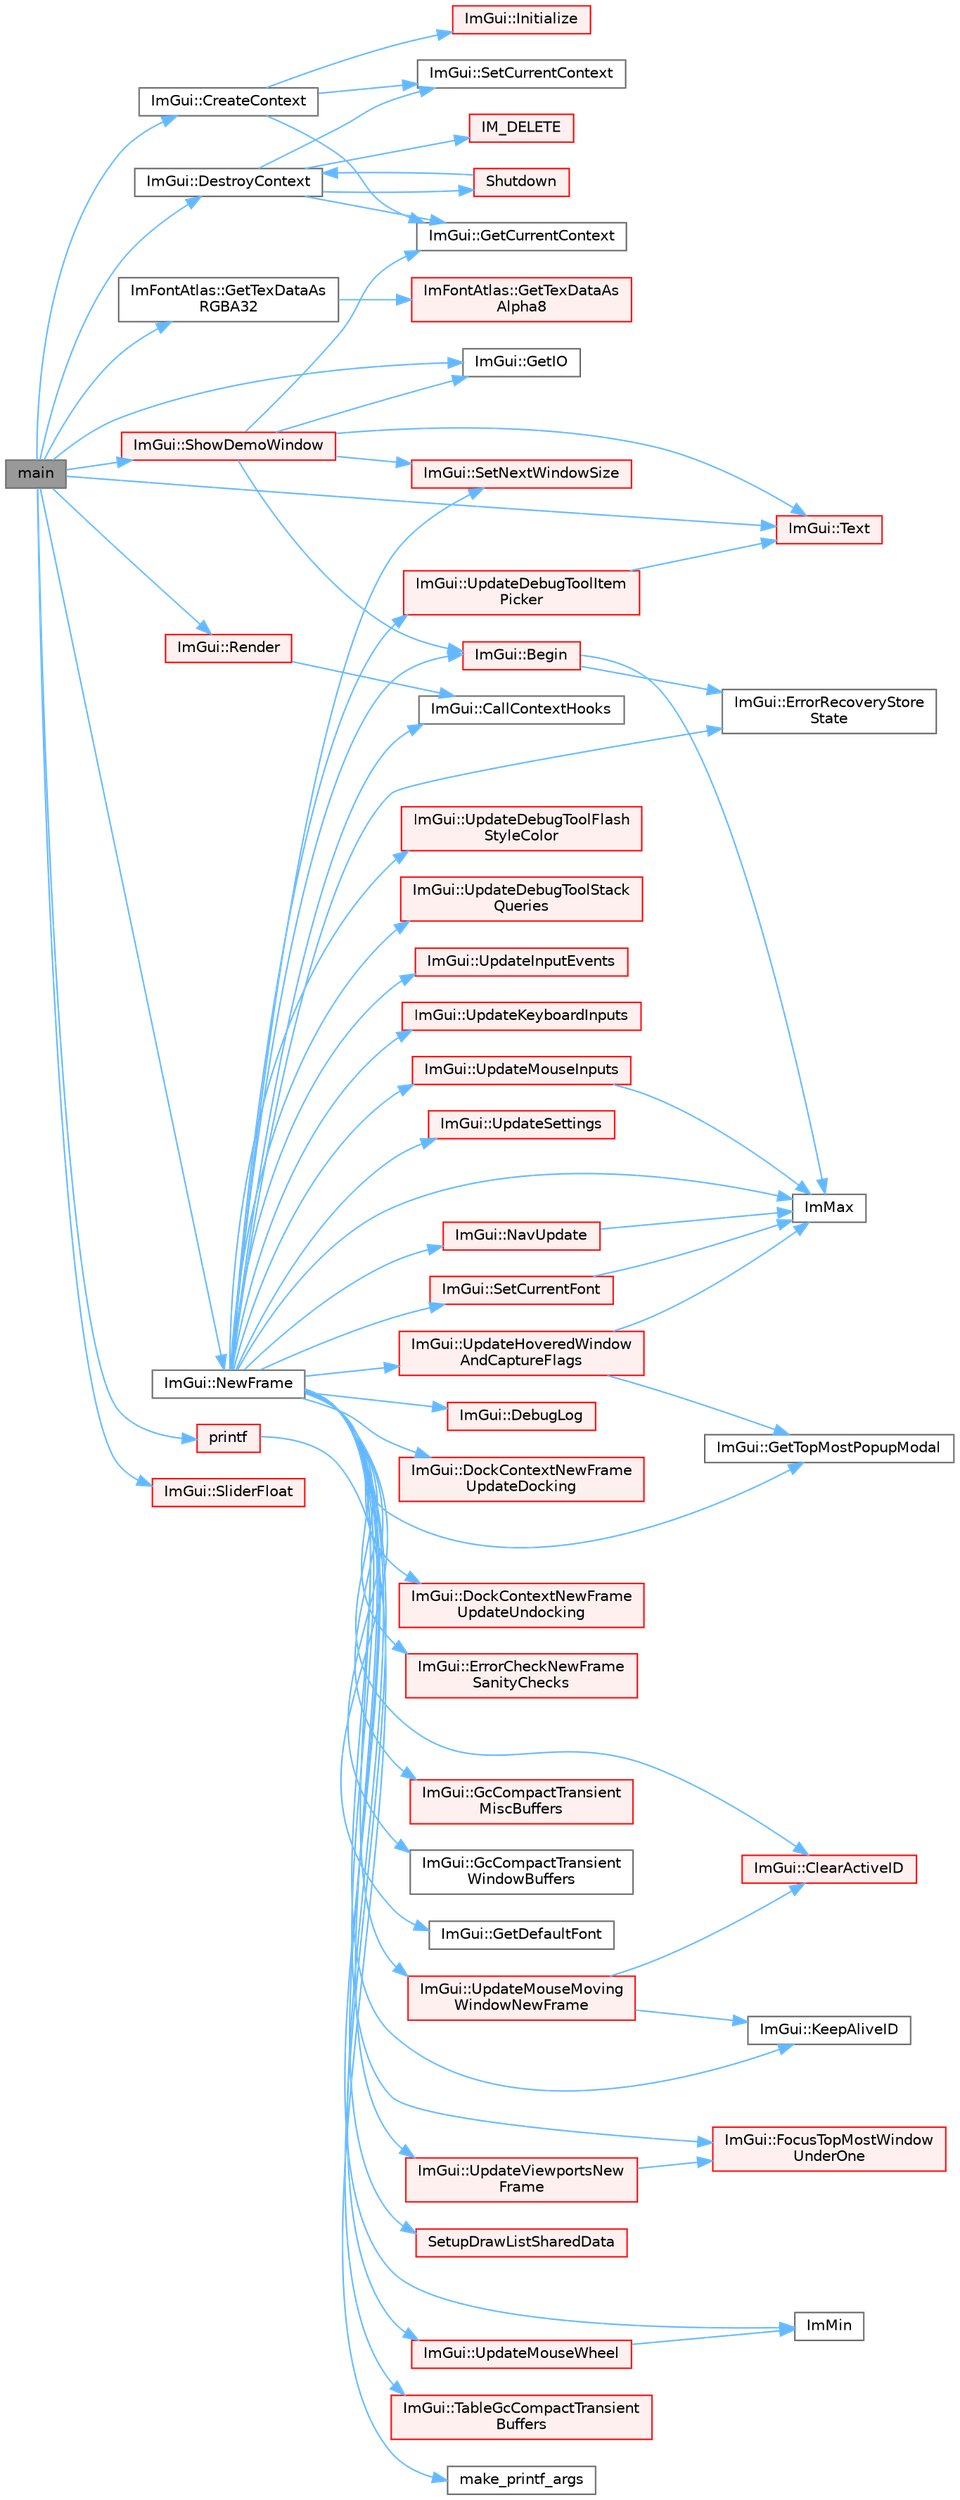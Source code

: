digraph "main"
{
 // LATEX_PDF_SIZE
  bgcolor="transparent";
  edge [fontname=Helvetica,fontsize=10,labelfontname=Helvetica,labelfontsize=10];
  node [fontname=Helvetica,fontsize=10,shape=box,height=0.2,width=0.4];
  rankdir="LR";
  Node1 [id="Node000001",label="main",height=0.2,width=0.4,color="gray40", fillcolor="grey60", style="filled", fontcolor="black",tooltip=" "];
  Node1 -> Node2 [id="edge1_Node000001_Node000002",color="steelblue1",style="solid",tooltip=" "];
  Node2 [id="Node000002",label="ImGui::CreateContext",height=0.2,width=0.4,color="grey40", fillcolor="white", style="filled",URL="$namespace_im_gui.html#a4ff6c9ad05a0eba37ce1b5ff1607810a",tooltip=" "];
  Node2 -> Node3 [id="edge2_Node000002_Node000003",color="steelblue1",style="solid",tooltip=" "];
  Node3 [id="Node000003",label="ImGui::GetCurrentContext",height=0.2,width=0.4,color="grey40", fillcolor="white", style="filled",URL="$namespace_im_gui.html#af557a6de5538099a0f6047eb994bbf42",tooltip=" "];
  Node2 -> Node4 [id="edge3_Node000002_Node000004",color="steelblue1",style="solid",tooltip=" "];
  Node4 [id="Node000004",label="ImGui::Initialize",height=0.2,width=0.4,color="red", fillcolor="#FFF0F0", style="filled",URL="$namespace_im_gui.html#a1a611da38fae18a3d1dafcb3228259da",tooltip=" "];
  Node2 -> Node273 [id="edge4_Node000002_Node000273",color="steelblue1",style="solid",tooltip=" "];
  Node273 [id="Node000273",label="ImGui::SetCurrentContext",height=0.2,width=0.4,color="grey40", fillcolor="white", style="filled",URL="$namespace_im_gui.html#a289dbbbffdadcf1231821d97a7c4a9be",tooltip=" "];
  Node1 -> Node274 [id="edge5_Node000001_Node000274",color="steelblue1",style="solid",tooltip=" "];
  Node274 [id="Node000274",label="ImGui::DestroyContext",height=0.2,width=0.4,color="grey40", fillcolor="white", style="filled",URL="$namespace_im_gui.html#ab9132deece575023170cd8e681d0581d",tooltip=" "];
  Node274 -> Node3 [id="edge6_Node000274_Node000003",color="steelblue1",style="solid",tooltip=" "];
  Node274 -> Node185 [id="edge7_Node000274_Node000185",color="steelblue1",style="solid",tooltip=" "];
  Node185 [id="Node000185",label="IM_DELETE",height=0.2,width=0.4,color="red", fillcolor="#FFF0F0", style="filled",URL="$imgui_8h.html#a3c856832c3fe1da8767a9353da3707e1",tooltip=" "];
  Node274 -> Node273 [id="edge8_Node000274_Node000273",color="steelblue1",style="solid",tooltip=" "];
  Node274 -> Node275 [id="edge9_Node000274_Node000275",color="steelblue1",style="solid",tooltip=" "];
  Node275 [id="Node000275",label="Shutdown",height=0.2,width=0.4,color="red", fillcolor="#FFF0F0", style="filled",URL="$imgui_2examples_2example__android__opengl3_2main_8cpp.html#ac5f038c2b480cf9ef5e19e3eba8dbaf9",tooltip=" "];
  Node275 -> Node274 [id="edge10_Node000275_Node000274",color="steelblue1",style="solid",tooltip=" "];
  Node1 -> Node277 [id="edge11_Node000001_Node000277",color="steelblue1",style="solid",tooltip=" "];
  Node277 [id="Node000277",label="ImGui::GetIO",height=0.2,width=0.4,color="grey40", fillcolor="white", style="filled",URL="$namespace_im_gui.html#a3179e560812f878f3961ce803a5d9302",tooltip=" "];
  Node1 -> Node288 [id="edge12_Node000001_Node000288",color="steelblue1",style="solid",tooltip=" "];
  Node288 [id="Node000288",label="ImFontAtlas::GetTexDataAs\lRGBA32",height=0.2,width=0.4,color="grey40", fillcolor="white", style="filled",URL="$struct_im_font_atlas.html#a8abb0c4e67ebb38249d4df71218c4eec",tooltip=" "];
  Node288 -> Node289 [id="edge13_Node000288_Node000289",color="steelblue1",style="solid",tooltip=" "];
  Node289 [id="Node000289",label="ImFontAtlas::GetTexDataAs\lAlpha8",height=0.2,width=0.4,color="red", fillcolor="#FFF0F0", style="filled",URL="$struct_im_font_atlas.html#aeff1a1044a1ab68d8f27bb2819cd9f44",tooltip=" "];
  Node1 -> Node363 [id="edge14_Node000001_Node000363",color="steelblue1",style="solid",tooltip=" "];
  Node363 [id="Node000363",label="ImGui::NewFrame",height=0.2,width=0.4,color="grey40", fillcolor="white", style="filled",URL="$namespace_im_gui.html#ab3f1fc018f903b7ad79fd10663375774",tooltip=" "];
  Node363 -> Node364 [id="edge15_Node000363_Node000364",color="steelblue1",style="solid",tooltip=" "];
  Node364 [id="Node000364",label="ImGui::Begin",height=0.2,width=0.4,color="red", fillcolor="#FFF0F0", style="filled",URL="$namespace_im_gui.html#a581e58db0bc930bafa4a5d23093a2b99",tooltip=" "];
  Node364 -> Node612 [id="edge16_Node000364_Node000612",color="steelblue1",style="solid",tooltip=" "];
  Node612 [id="Node000612",label="ImGui::ErrorRecoveryStore\lState",height=0.2,width=0.4,color="grey40", fillcolor="white", style="filled",URL="$namespace_im_gui.html#ac961d81019f580ffaec6b8857635a348",tooltip=" "];
  Node364 -> Node25 [id="edge17_Node000364_Node000025",color="steelblue1",style="solid",tooltip=" "];
  Node25 [id="Node000025",label="ImMax",height=0.2,width=0.4,color="grey40", fillcolor="white", style="filled",URL="$imgui__internal_8h.html#a7667efd95147d0422f140917c71a9226",tooltip=" "];
  Node363 -> Node660 [id="edge18_Node000363_Node000660",color="steelblue1",style="solid",tooltip=" "];
  Node660 [id="Node000660",label="ImGui::CallContextHooks",height=0.2,width=0.4,color="grey40", fillcolor="white", style="filled",URL="$namespace_im_gui.html#a61ced7f0dd38c604e895400a2e5eeeb2",tooltip=" "];
  Node363 -> Node71 [id="edge19_Node000363_Node000071",color="steelblue1",style="solid",tooltip=" "];
  Node71 [id="Node000071",label="ImGui::ClearActiveID",height=0.2,width=0.4,color="red", fillcolor="#FFF0F0", style="filled",URL="$namespace_im_gui.html#a17ff60ad1e2669130ac38a04d16eb354",tooltip=" "];
  Node363 -> Node661 [id="edge20_Node000363_Node000661",color="steelblue1",style="solid",tooltip=" "];
  Node661 [id="Node000661",label="ImGui::DebugLog",height=0.2,width=0.4,color="red", fillcolor="#FFF0F0", style="filled",URL="$namespace_im_gui.html#aaa66ae54a7078d4e14d957b85571f6d0",tooltip=" "];
  Node363 -> Node663 [id="edge21_Node000363_Node000663",color="steelblue1",style="solid",tooltip=" "];
  Node663 [id="Node000663",label="ImGui::DockContextNewFrame\lUpdateDocking",height=0.2,width=0.4,color="red", fillcolor="#FFF0F0", style="filled",URL="$namespace_im_gui.html#a3fd836d2bd3163537d1c36607e93ed6d",tooltip=" "];
  Node363 -> Node707 [id="edge22_Node000363_Node000707",color="steelblue1",style="solid",tooltip=" "];
  Node707 [id="Node000707",label="ImGui::DockContextNewFrame\lUpdateUndocking",height=0.2,width=0.4,color="red", fillcolor="#FFF0F0", style="filled",URL="$namespace_im_gui.html#a7f7a9ea28b0557a655c27375eb941a56",tooltip=" "];
  Node363 -> Node711 [id="edge23_Node000363_Node000711",color="steelblue1",style="solid",tooltip=" "];
  Node711 [id="Node000711",label="ImGui::ErrorCheckNewFrame\lSanityChecks",height=0.2,width=0.4,color="red", fillcolor="#FFF0F0", style="filled",URL="$namespace_im_gui.html#ab2ff55bf59d3ac2c58306bb9e353a99a",tooltip=" "];
  Node363 -> Node612 [id="edge24_Node000363_Node000612",color="steelblue1",style="solid",tooltip=" "];
  Node363 -> Node64 [id="edge25_Node000363_Node000064",color="steelblue1",style="solid",tooltip=" "];
  Node64 [id="Node000064",label="ImGui::FocusTopMostWindow\lUnderOne",height=0.2,width=0.4,color="red", fillcolor="#FFF0F0", style="filled",URL="$namespace_im_gui.html#aa97e87e96c05eb3e91aa96fa68b13a2a",tooltip=" "];
  Node363 -> Node712 [id="edge26_Node000363_Node000712",color="steelblue1",style="solid",tooltip=" "];
  Node712 [id="Node000712",label="ImGui::GcCompactTransient\lMiscBuffers",height=0.2,width=0.4,color="red", fillcolor="#FFF0F0", style="filled",URL="$namespace_im_gui.html#aab0d052a1581fddc1cc2d9d981f487c0",tooltip=" "];
  Node363 -> Node715 [id="edge27_Node000363_Node000715",color="steelblue1",style="solid",tooltip=" "];
  Node715 [id="Node000715",label="ImGui::GcCompactTransient\lWindowBuffers",height=0.2,width=0.4,color="grey40", fillcolor="white", style="filled",URL="$namespace_im_gui.html#a8386015888f38f2a33528ccbb34bd49d",tooltip=" "];
  Node363 -> Node545 [id="edge28_Node000363_Node000545",color="steelblue1",style="solid",tooltip=" "];
  Node545 [id="Node000545",label="ImGui::GetDefaultFont",height=0.2,width=0.4,color="grey40", fillcolor="white", style="filled",URL="$namespace_im_gui.html#a8344798d82c6baf9d94f81e445609eb2",tooltip=" "];
  Node363 -> Node77 [id="edge29_Node000363_Node000077",color="steelblue1",style="solid",tooltip=" "];
  Node77 [id="Node000077",label="ImGui::GetTopMostPopupModal",height=0.2,width=0.4,color="grey40", fillcolor="white", style="filled",URL="$namespace_im_gui.html#a6b905269b079f5e07755db52cc6e52df",tooltip=" "];
  Node363 -> Node25 [id="edge30_Node000363_Node000025",color="steelblue1",style="solid",tooltip=" "];
  Node363 -> Node24 [id="edge31_Node000363_Node000024",color="steelblue1",style="solid",tooltip=" "];
  Node24 [id="Node000024",label="ImMin",height=0.2,width=0.4,color="grey40", fillcolor="white", style="filled",URL="$imgui__internal_8h.html#a7f9d7828066a9d61b5630adcdf4655d3",tooltip=" "];
  Node363 -> Node108 [id="edge32_Node000363_Node000108",color="steelblue1",style="solid",tooltip=" "];
  Node108 [id="Node000108",label="ImGui::KeepAliveID",height=0.2,width=0.4,color="grey40", fillcolor="white", style="filled",URL="$namespace_im_gui.html#a85a245c78a9f7c351636bdad6e60c488",tooltip=" "];
  Node363 -> Node716 [id="edge33_Node000363_Node000716",color="steelblue1",style="solid",tooltip=" "];
  Node716 [id="Node000716",label="ImGui::NavUpdate",height=0.2,width=0.4,color="red", fillcolor="#FFF0F0", style="filled",URL="$namespace_im_gui.html#aab7d3ffa460af6604421e8c2d8bdef19",tooltip=" "];
  Node716 -> Node25 [id="edge34_Node000716_Node000025",color="steelblue1",style="solid",tooltip=" "];
  Node363 -> Node546 [id="edge35_Node000363_Node000546",color="steelblue1",style="solid",tooltip=" "];
  Node546 [id="Node000546",label="ImGui::SetCurrentFont",height=0.2,width=0.4,color="red", fillcolor="#FFF0F0", style="filled",URL="$namespace_im_gui.html#a4f83c0a884e07247a00700d3dd3d01e3",tooltip=" "];
  Node546 -> Node25 [id="edge36_Node000546_Node000025",color="steelblue1",style="solid",tooltip=" "];
  Node363 -> Node607 [id="edge37_Node000363_Node000607",color="steelblue1",style="solid",tooltip=" "];
  Node607 [id="Node000607",label="ImGui::SetNextWindowSize",height=0.2,width=0.4,color="red", fillcolor="#FFF0F0", style="filled",URL="$namespace_im_gui.html#ab33717bb71ef5e393ae18656fc6b229d",tooltip=" "];
  Node363 -> Node741 [id="edge38_Node000363_Node000741",color="steelblue1",style="solid",tooltip=" "];
  Node741 [id="Node000741",label="SetupDrawListSharedData",height=0.2,width=0.4,color="red", fillcolor="#FFF0F0", style="filled",URL="$imgui_8cpp.html#ab22476a8b7d8753217768d00c248d160",tooltip=" "];
  Node363 -> Node743 [id="edge39_Node000363_Node000743",color="steelblue1",style="solid",tooltip=" "];
  Node743 [id="Node000743",label="ImGui::TableGcCompactTransient\lBuffers",height=0.2,width=0.4,color="red", fillcolor="#FFF0F0", style="filled",URL="$namespace_im_gui.html#af3cb65f8b45057e34fa7d9447a57eb28",tooltip=" "];
  Node363 -> Node745 [id="edge40_Node000363_Node000745",color="steelblue1",style="solid",tooltip=" "];
  Node745 [id="Node000745",label="ImGui::UpdateDebugToolFlash\lStyleColor",height=0.2,width=0.4,color="red", fillcolor="#FFF0F0", style="filled",URL="$namespace_im_gui.html#a5546af91b363126c8f3c7890b6e85020",tooltip=" "];
  Node363 -> Node748 [id="edge41_Node000363_Node000748",color="steelblue1",style="solid",tooltip=" "];
  Node748 [id="Node000748",label="ImGui::UpdateDebugToolItem\lPicker",height=0.2,width=0.4,color="red", fillcolor="#FFF0F0", style="filled",URL="$namespace_im_gui.html#aafb35fd3d7d0a7baac8f0590487a2594",tooltip=" "];
  Node748 -> Node165 [id="edge42_Node000748_Node000165",color="steelblue1",style="solid",tooltip=" "];
  Node165 [id="Node000165",label="ImGui::Text",height=0.2,width=0.4,color="red", fillcolor="#FFF0F0", style="filled",URL="$namespace_im_gui.html#a9e7b83611fe441d54fad2effb4bf4965",tooltip=" "];
  Node363 -> Node751 [id="edge43_Node000363_Node000751",color="steelblue1",style="solid",tooltip=" "];
  Node751 [id="Node000751",label="ImGui::UpdateDebugToolStack\lQueries",height=0.2,width=0.4,color="red", fillcolor="#FFF0F0", style="filled",URL="$namespace_im_gui.html#a614fcb837655fad97e28152b76920e28",tooltip=" "];
  Node363 -> Node752 [id="edge44_Node000363_Node000752",color="steelblue1",style="solid",tooltip=" "];
  Node752 [id="Node000752",label="ImGui::UpdateHoveredWindow\lAndCaptureFlags",height=0.2,width=0.4,color="red", fillcolor="#FFF0F0", style="filled",URL="$namespace_im_gui.html#a8156f9d63c3184d40e7e303be175b5fb",tooltip=" "];
  Node752 -> Node77 [id="edge45_Node000752_Node000077",color="steelblue1",style="solid",tooltip=" "];
  Node752 -> Node25 [id="edge46_Node000752_Node000025",color="steelblue1",style="solid",tooltip=" "];
  Node363 -> Node754 [id="edge47_Node000363_Node000754",color="steelblue1",style="solid",tooltip=" "];
  Node754 [id="Node000754",label="ImGui::UpdateInputEvents",height=0.2,width=0.4,color="red", fillcolor="#FFF0F0", style="filled",URL="$namespace_im_gui.html#aafed9b47752723162308368c01eeffad",tooltip=" "];
  Node363 -> Node761 [id="edge48_Node000363_Node000761",color="steelblue1",style="solid",tooltip=" "];
  Node761 [id="Node000761",label="ImGui::UpdateKeyboardInputs",height=0.2,width=0.4,color="red", fillcolor="#FFF0F0", style="filled",URL="$namespace_im_gui.html#ab9f7d60c2c00ab2bad55e49288983766",tooltip=" "];
  Node363 -> Node770 [id="edge49_Node000363_Node000770",color="steelblue1",style="solid",tooltip=" "];
  Node770 [id="Node000770",label="ImGui::UpdateMouseInputs",height=0.2,width=0.4,color="red", fillcolor="#FFF0F0", style="filled",URL="$namespace_im_gui.html#accb45e7a4174fdc2e0d2b662c834759d",tooltip=" "];
  Node770 -> Node25 [id="edge50_Node000770_Node000025",color="steelblue1",style="solid",tooltip=" "];
  Node363 -> Node771 [id="edge51_Node000363_Node000771",color="steelblue1",style="solid",tooltip=" "];
  Node771 [id="Node000771",label="ImGui::UpdateMouseMoving\lWindowNewFrame",height=0.2,width=0.4,color="red", fillcolor="#FFF0F0", style="filled",URL="$namespace_im_gui.html#a3c60e468d73a0ccd52628f0c82b42fe8",tooltip=" "];
  Node771 -> Node71 [id="edge52_Node000771_Node000071",color="steelblue1",style="solid",tooltip=" "];
  Node771 -> Node108 [id="edge53_Node000771_Node000108",color="steelblue1",style="solid",tooltip=" "];
  Node363 -> Node773 [id="edge54_Node000363_Node000773",color="steelblue1",style="solid",tooltip=" "];
  Node773 [id="Node000773",label="ImGui::UpdateMouseWheel",height=0.2,width=0.4,color="red", fillcolor="#FFF0F0", style="filled",URL="$namespace_im_gui.html#a45a39b3a2cfa3aa899eecb63bac79d1a",tooltip=" "];
  Node773 -> Node24 [id="edge55_Node000773_Node000024",color="steelblue1",style="solid",tooltip=" "];
  Node363 -> Node777 [id="edge56_Node000363_Node000777",color="steelblue1",style="solid",tooltip=" "];
  Node777 [id="Node000777",label="ImGui::UpdateSettings",height=0.2,width=0.4,color="red", fillcolor="#FFF0F0", style="filled",URL="$namespace_im_gui.html#a8bdb90b84ec6e306d312fc8bfb7caf64",tooltip=" "];
  Node363 -> Node786 [id="edge57_Node000363_Node000786",color="steelblue1",style="solid",tooltip=" "];
  Node786 [id="Node000786",label="ImGui::UpdateViewportsNew\lFrame",height=0.2,width=0.4,color="red", fillcolor="#FFF0F0", style="filled",URL="$namespace_im_gui.html#adb4972997c580544e6f850d3eadf16ab",tooltip=" "];
  Node786 -> Node64 [id="edge58_Node000786_Node000064",color="steelblue1",style="solid",tooltip=" "];
  Node1 -> Node794 [id="edge59_Node000001_Node000794",color="steelblue1",style="solid",tooltip=" "];
  Node794 [id="Node000794",label="printf",height=0.2,width=0.4,color="red", fillcolor="#FFF0F0", style="filled",URL="$printf_8h.html#aee3ed3a831f25f07e7be3919fff2203a",tooltip=" "];
  Node794 -> Node795 [id="edge60_Node000794_Node000795",color="steelblue1",style="solid",tooltip=" "];
  Node795 [id="Node000795",label="make_printf_args",height=0.2,width=0.4,color="grey40", fillcolor="white", style="filled",URL="$printf_8h.html#a27dcc0efcda04388971dbea3c875f122",tooltip=" "];
  Node1 -> Node826 [id="edge61_Node000001_Node000826",color="steelblue1",style="solid",tooltip=" "];
  Node826 [id="Node000826",label="ImGui::Render",height=0.2,width=0.4,color="red", fillcolor="#FFF0F0", style="filled",URL="$namespace_im_gui.html#ab51a164f547317c16c441f1599e3946d",tooltip=" "];
  Node826 -> Node660 [id="edge62_Node000826_Node000660",color="steelblue1",style="solid",tooltip=" "];
  Node1 -> Node874 [id="edge63_Node000001_Node000874",color="steelblue1",style="solid",tooltip=" "];
  Node874 [id="Node000874",label="ImGui::ShowDemoWindow",height=0.2,width=0.4,color="red", fillcolor="#FFF0F0", style="filled",URL="$namespace_im_gui.html#af95643a0ce4893b9e57c12991922fb18",tooltip=" "];
  Node874 -> Node364 [id="edge64_Node000874_Node000364",color="steelblue1",style="solid",tooltip=" "];
  Node874 -> Node3 [id="edge65_Node000874_Node000003",color="steelblue1",style="solid",tooltip=" "];
  Node874 -> Node277 [id="edge66_Node000874_Node000277",color="steelblue1",style="solid",tooltip=" "];
  Node874 -> Node607 [id="edge67_Node000874_Node000607",color="steelblue1",style="solid",tooltip=" "];
  Node874 -> Node165 [id="edge68_Node000874_Node000165",color="steelblue1",style="solid",tooltip=" "];
  Node1 -> Node967 [id="edge69_Node000001_Node000967",color="steelblue1",style="solid",tooltip=" "];
  Node967 [id="Node000967",label="ImGui::SliderFloat",height=0.2,width=0.4,color="red", fillcolor="#FFF0F0", style="filled",URL="$namespace_im_gui.html#a864f761801792a0cc5ce3408f3392cfc",tooltip=" "];
  Node1 -> Node165 [id="edge70_Node000001_Node000165",color="steelblue1",style="solid",tooltip=" "];
}
